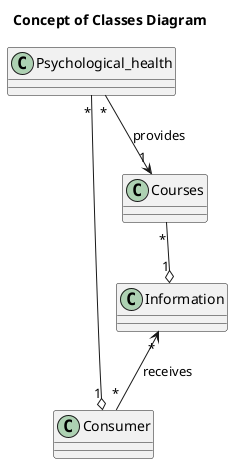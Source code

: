 @startuml

title Concept of Classes Diagram 

Class Consumer
Class Information
Class Courses
Class Psychological_health


Information"*" <-- "*"Consumer : receives 

Courses"*" --o "1"Information 

Psychological_health"*" --o "1"Consumer 

Psychological_health"*" --> "1"Courses : provides 



@enduml
